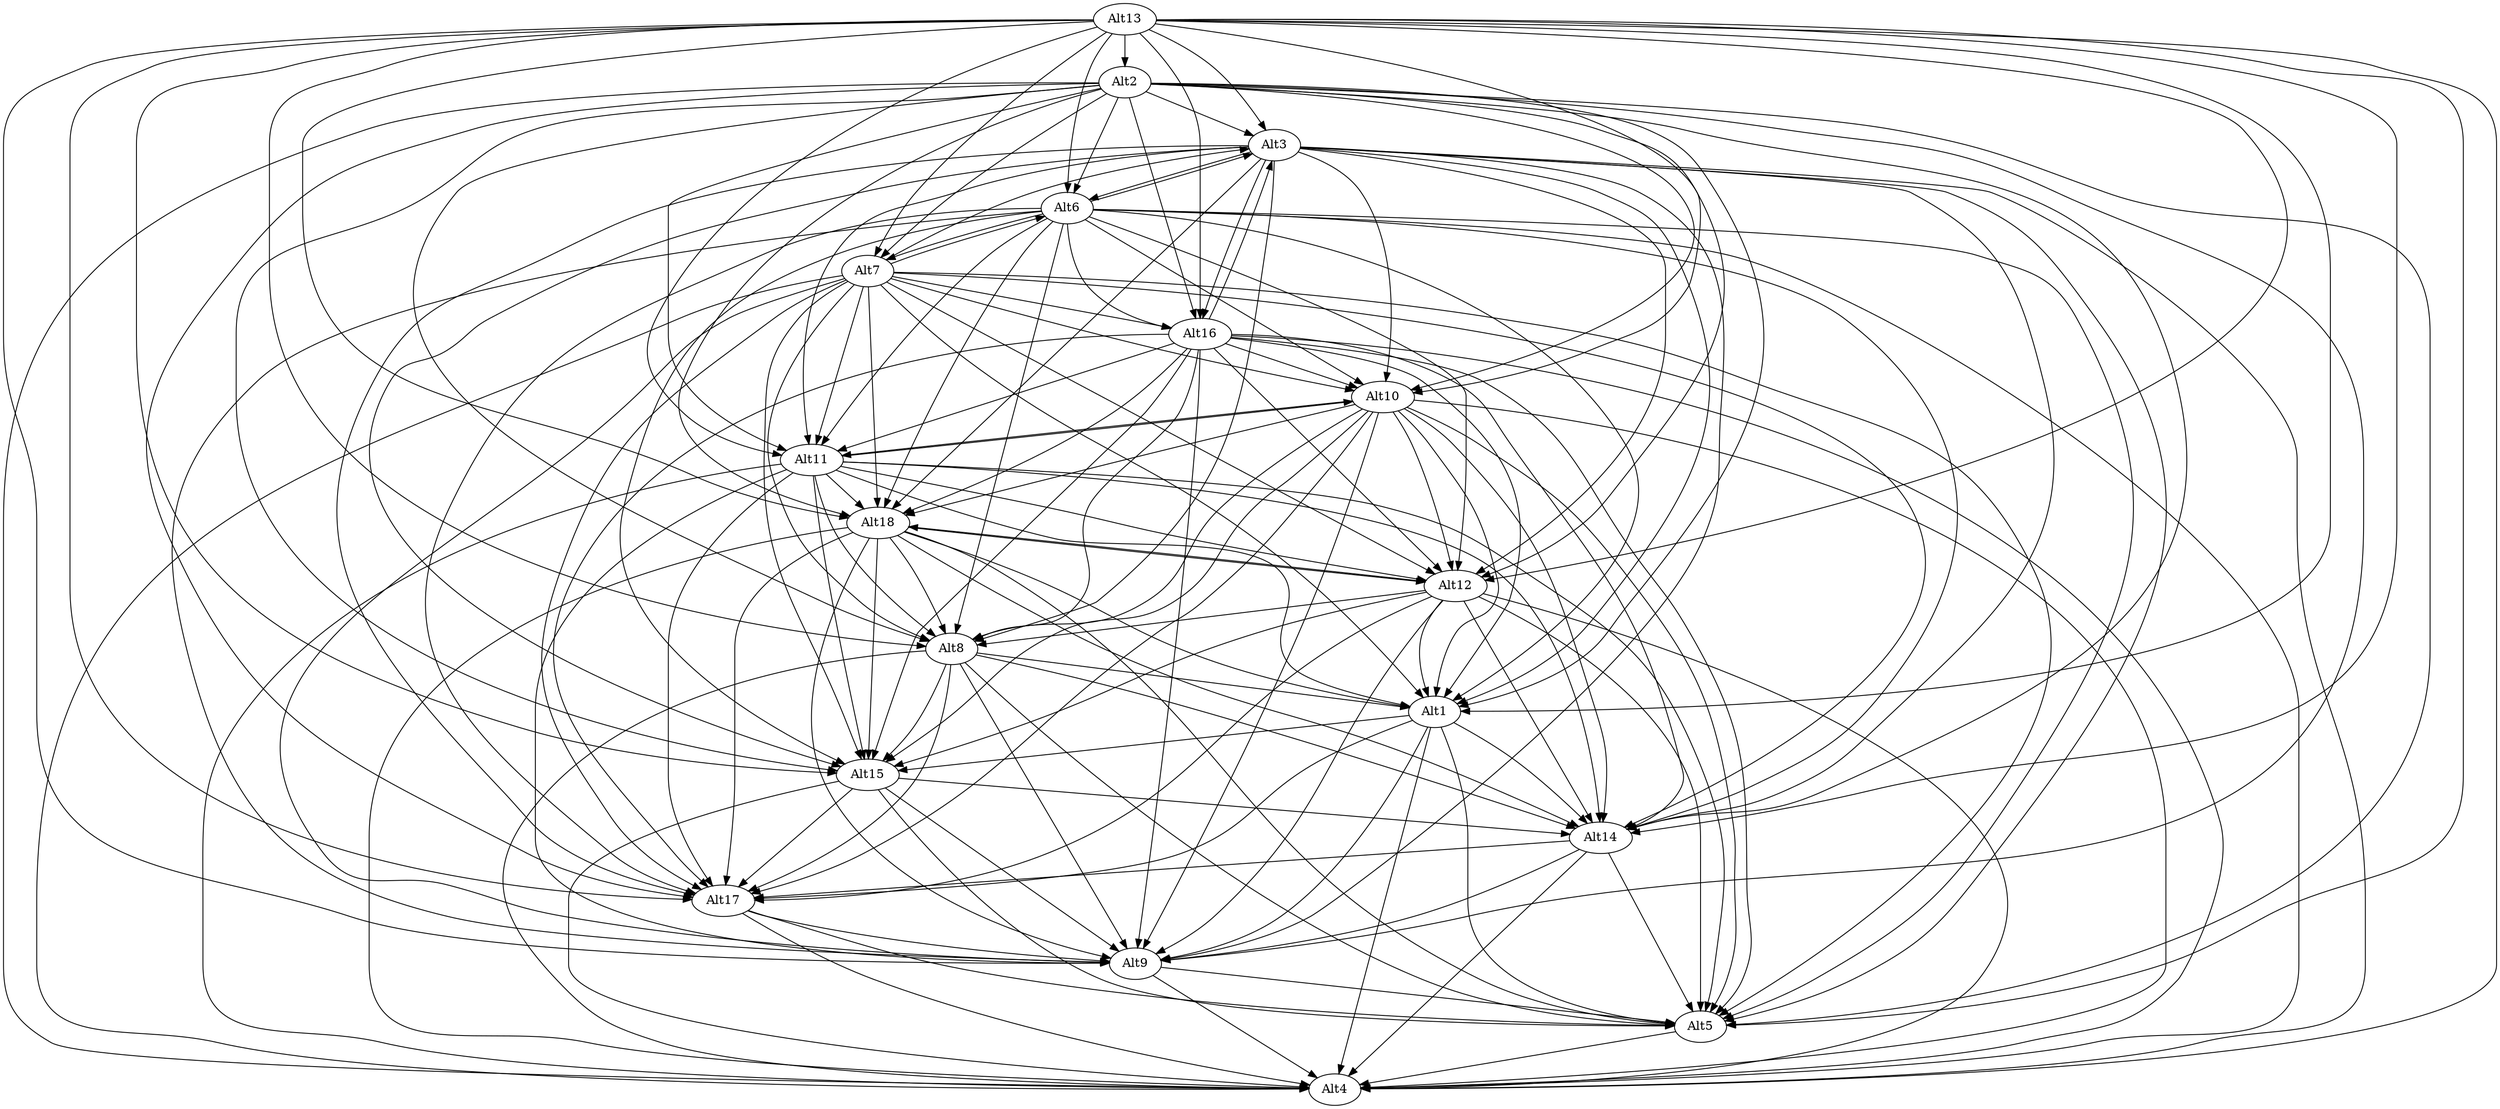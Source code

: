 digraph G {
Alt2 ->Alt1;
Alt3 ->Alt1;
Alt1 ->Alt4;
Alt1 ->Alt5;
Alt6 ->Alt1;
Alt7 ->Alt1;
Alt8 ->Alt1;
Alt1 ->Alt9;
Alt10 ->Alt1;
Alt11 ->Alt1;
Alt12 ->Alt1;
Alt13 ->Alt1;
Alt1 ->Alt14;
Alt1 ->Alt15;
Alt16 ->Alt1;
Alt1 ->Alt17;
Alt18 ->Alt1;
Alt2 ->Alt3;
Alt2 ->Alt4;
Alt2 ->Alt5;
Alt2 ->Alt6;
Alt2 ->Alt7;
Alt2 ->Alt8;
Alt2 ->Alt9;
Alt2 ->Alt10;
Alt2 ->Alt11;
Alt2 ->Alt12;
Alt13 ->Alt2;
Alt2 ->Alt14;
Alt2 ->Alt15;
Alt2 ->Alt16;
Alt2 ->Alt17;
Alt2 ->Alt18;
Alt3 ->Alt4;
Alt3 ->Alt5;
Alt3 ->Alt6;
Alt6 ->Alt3;
Alt7 ->Alt3;
Alt3 ->Alt8;
Alt3 ->Alt9;
Alt3 ->Alt10;
Alt3 ->Alt11;
Alt3 ->Alt12;
Alt13 ->Alt3;
Alt3 ->Alt14;
Alt3 ->Alt15;
Alt3 ->Alt16;
Alt16 ->Alt3;
Alt3 ->Alt17;
Alt3 ->Alt18;
Alt5 ->Alt4;
Alt6 ->Alt4;
Alt7 ->Alt4;
Alt8 ->Alt4;
Alt9 ->Alt4;
Alt10 ->Alt4;
Alt11 ->Alt4;
Alt12 ->Alt4;
Alt13 ->Alt4;
Alt14 ->Alt4;
Alt15 ->Alt4;
Alt16 ->Alt4;
Alt17 ->Alt4;
Alt18 ->Alt4;
Alt6 ->Alt5;
Alt7 ->Alt5;
Alt8 ->Alt5;
Alt9 ->Alt5;
Alt10 ->Alt5;
Alt11 ->Alt5;
Alt12 ->Alt5;
Alt13 ->Alt5;
Alt14 ->Alt5;
Alt15 ->Alt5;
Alt16 ->Alt5;
Alt17 ->Alt5;
Alt18 ->Alt5;
Alt6 ->Alt7;
Alt7 ->Alt6;
Alt6 ->Alt8;
Alt6 ->Alt9;
Alt6 ->Alt10;
Alt6 ->Alt11;
Alt6 ->Alt12;
Alt13 ->Alt6;
Alt6 ->Alt14;
Alt6 ->Alt15;
Alt6 ->Alt16;
Alt6 ->Alt17;
Alt6 ->Alt18;
Alt7 ->Alt8;
Alt7 ->Alt9;
Alt7 ->Alt10;
Alt7 ->Alt11;
Alt7 ->Alt12;
Alt13 ->Alt7;
Alt7 ->Alt14;
Alt7 ->Alt15;
Alt7 ->Alt16;
Alt7 ->Alt17;
Alt7 ->Alt18;
Alt8 ->Alt9;
Alt10 ->Alt8;
Alt11 ->Alt8;
Alt12 ->Alt8;
Alt13 ->Alt8;
Alt8 ->Alt14;
Alt8 ->Alt15;
Alt16 ->Alt8;
Alt8 ->Alt17;
Alt18 ->Alt8;
Alt10 ->Alt9;
Alt11 ->Alt9;
Alt12 ->Alt9;
Alt13 ->Alt9;
Alt14 ->Alt9;
Alt15 ->Alt9;
Alt16 ->Alt9;
Alt17 ->Alt9;
Alt18 ->Alt9;
Alt10 ->Alt11;
Alt11 ->Alt10;
Alt10 ->Alt12;
Alt13 ->Alt10;
Alt10 ->Alt14;
Alt10 ->Alt15;
Alt16 ->Alt10;
Alt10 ->Alt17;
Alt10 ->Alt18;
Alt11 ->Alt12;
Alt13 ->Alt11;
Alt11 ->Alt14;
Alt11 ->Alt15;
Alt16 ->Alt11;
Alt11 ->Alt17;
Alt11 ->Alt18;
Alt13 ->Alt12;
Alt12 ->Alt14;
Alt12 ->Alt15;
Alt16 ->Alt12;
Alt12 ->Alt17;
Alt12 ->Alt18;
Alt18 ->Alt12;
Alt13 ->Alt14;
Alt13 ->Alt15;
Alt13 ->Alt16;
Alt13 ->Alt17;
Alt13 ->Alt18;
Alt15 ->Alt14;
Alt16 ->Alt14;
Alt14 ->Alt17;
Alt18 ->Alt14;
Alt16 ->Alt15;
Alt15 ->Alt17;
Alt18 ->Alt15;
Alt16 ->Alt17;
Alt16 ->Alt18;
Alt18 ->Alt17;
}
